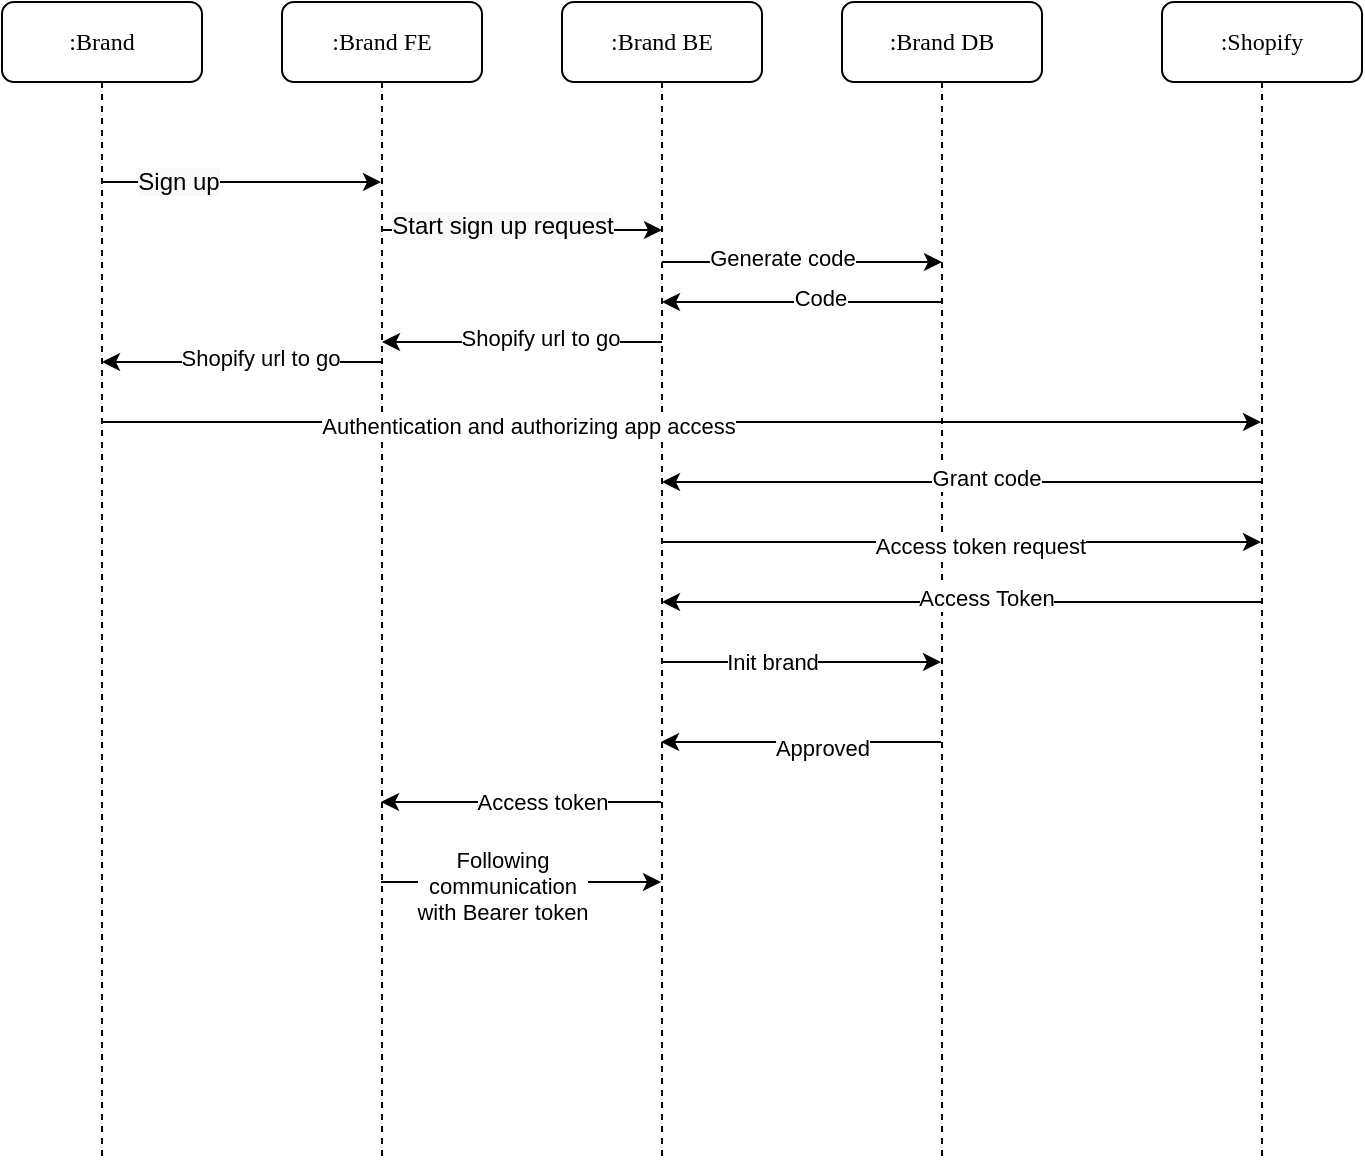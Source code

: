 <mxfile version="13.3.5"><diagram name="Page-1" id="13e1069c-82ec-6db2-03f1-153e76fe0fe0"><mxGraphModel dx="946" dy="565" grid="1" gridSize="10" guides="1" tooltips="1" connect="1" arrows="1" fold="1" page="1" pageScale="1" pageWidth="1100" pageHeight="850" background="#ffffff" math="0" shadow="0"><root><mxCell id="0"/><mxCell id="1" parent="0"/><mxCell id="7baba1c4bc27f4b0-2" value=":Brand FE" style="shape=umlLifeline;perimeter=lifelinePerimeter;whiteSpace=wrap;html=1;container=1;collapsible=0;recursiveResize=0;outlineConnect=0;rounded=1;shadow=0;comic=0;labelBackgroundColor=none;strokeWidth=1;fontFamily=Verdana;fontSize=12;align=center;" parent="1" vertex="1"><mxGeometry x="240" y="80" width="100" height="580" as="geometry"/></mxCell><mxCell id="7baba1c4bc27f4b0-3" value=":Brand BE" style="shape=umlLifeline;perimeter=lifelinePerimeter;whiteSpace=wrap;html=1;container=1;collapsible=0;recursiveResize=0;outlineConnect=0;rounded=1;shadow=0;comic=0;labelBackgroundColor=none;strokeWidth=1;fontFamily=Verdana;fontSize=12;align=center;" parent="1" vertex="1"><mxGeometry x="380" y="80" width="100" height="580" as="geometry"/></mxCell><mxCell id="7baba1c4bc27f4b0-4" value=":Brand DB" style="shape=umlLifeline;perimeter=lifelinePerimeter;whiteSpace=wrap;html=1;container=1;collapsible=0;recursiveResize=0;outlineConnect=0;rounded=1;shadow=0;comic=0;labelBackgroundColor=none;strokeWidth=1;fontFamily=Verdana;fontSize=12;align=center;" parent="1" vertex="1"><mxGeometry x="520" y="80" width="100" height="580" as="geometry"/></mxCell><mxCell id="7baba1c4bc27f4b0-5" value=":Shopify" style="shape=umlLifeline;perimeter=lifelinePerimeter;whiteSpace=wrap;html=1;container=1;collapsible=0;recursiveResize=0;outlineConnect=0;rounded=1;shadow=0;comic=0;labelBackgroundColor=none;strokeWidth=1;fontFamily=Verdana;fontSize=12;align=center;" parent="1" vertex="1"><mxGeometry x="680" y="80" width="100" height="580" as="geometry"/></mxCell><mxCell id="7baba1c4bc27f4b0-8" value=":Brand" style="shape=umlLifeline;perimeter=lifelinePerimeter;whiteSpace=wrap;html=1;container=1;collapsible=0;recursiveResize=0;outlineConnect=0;rounded=1;shadow=0;comic=0;labelBackgroundColor=none;strokeWidth=1;fontFamily=Verdana;fontSize=12;align=center;" parent="1" vertex="1"><mxGeometry x="100" y="80" width="100" height="580" as="geometry"/></mxCell><mxCell id="yyMV8PYOrmu4-O20U1TA-1" value="" style="endArrow=classic;html=1;" edge="1" parent="1" source="7baba1c4bc27f4b0-8" target="7baba1c4bc27f4b0-2"><mxGeometry width="50" height="50" relative="1" as="geometry"><mxPoint x="450" y="310" as="sourcePoint"/><mxPoint x="500" y="260" as="targetPoint"/><Array as="points"><mxPoint x="200" y="170"/></Array></mxGeometry></mxCell><mxCell id="yyMV8PYOrmu4-O20U1TA-11" value="&lt;span style=&quot;font-size: 12px ; background-color: rgb(248 , 249 , 250)&quot;&gt;Sign up&lt;/span&gt;" style="edgeLabel;html=1;align=center;verticalAlign=middle;resizable=0;points=[];" vertex="1" connectable="0" parent="yyMV8PYOrmu4-O20U1TA-1"><mxGeometry x="-0.279" y="-14" relative="1" as="geometry"><mxPoint x="-13" y="-14" as="offset"/></mxGeometry></mxCell><mxCell id="yyMV8PYOrmu4-O20U1TA-3" value="" style="endArrow=classic;html=1;" edge="1" parent="1"><mxGeometry width="50" height="50" relative="1" as="geometry"><mxPoint x="290" y="194" as="sourcePoint"/><mxPoint x="430" y="194" as="targetPoint"/><Array as="points"><mxPoint x="340.5" y="194"/></Array></mxGeometry></mxCell><mxCell id="yyMV8PYOrmu4-O20U1TA-10" value="&lt;span style=&quot;font-size: 12px ; background-color: rgb(248 , 249 , 250)&quot;&gt;Start sign up request&lt;/span&gt;" style="edgeLabel;html=1;align=center;verticalAlign=middle;resizable=0;points=[];" vertex="1" connectable="0" parent="yyMV8PYOrmu4-O20U1TA-3"><mxGeometry x="0.171" y="2" relative="1" as="geometry"><mxPoint x="-22" as="offset"/></mxGeometry></mxCell><mxCell id="yyMV8PYOrmu4-O20U1TA-8" value="" style="endArrow=classic;html=1;" edge="1" parent="1"><mxGeometry width="50" height="50" relative="1" as="geometry"><mxPoint x="430" y="210" as="sourcePoint"/><mxPoint x="570" y="210" as="targetPoint"/><Array as="points"/></mxGeometry></mxCell><mxCell id="yyMV8PYOrmu4-O20U1TA-12" value="Generate code" style="edgeLabel;html=1;align=center;verticalAlign=middle;resizable=0;points=[];" vertex="1" connectable="0" parent="yyMV8PYOrmu4-O20U1TA-8"><mxGeometry x="-0.243" y="2" relative="1" as="geometry"><mxPoint x="7" as="offset"/></mxGeometry></mxCell><mxCell id="yyMV8PYOrmu4-O20U1TA-13" value="" style="endArrow=classic;html=1;" edge="1" parent="1" source="7baba1c4bc27f4b0-4" target="7baba1c4bc27f4b0-3"><mxGeometry width="50" height="50" relative="1" as="geometry"><mxPoint x="450" y="310" as="sourcePoint"/><mxPoint x="500" y="260" as="targetPoint"/><Array as="points"><mxPoint x="490" y="230"/></Array></mxGeometry></mxCell><mxCell id="yyMV8PYOrmu4-O20U1TA-15" value="Code" style="edgeLabel;html=1;align=center;verticalAlign=middle;resizable=0;points=[];" vertex="1" connectable="0" parent="yyMV8PYOrmu4-O20U1TA-13"><mxGeometry x="0.136" y="-18" relative="1" as="geometry"><mxPoint x="18" y="16" as="offset"/></mxGeometry></mxCell><mxCell id="yyMV8PYOrmu4-O20U1TA-16" value="" style="endArrow=classic;html=1;" edge="1" parent="1"><mxGeometry width="50" height="50" relative="1" as="geometry"><mxPoint x="430" y="250" as="sourcePoint"/><mxPoint x="290" y="250" as="targetPoint"/><Array as="points"><mxPoint x="350.5" y="250"/></Array></mxGeometry></mxCell><mxCell id="yyMV8PYOrmu4-O20U1TA-17" value="Shopify url to go" style="edgeLabel;html=1;align=center;verticalAlign=middle;resizable=0;points=[];" vertex="1" connectable="0" parent="yyMV8PYOrmu4-O20U1TA-16"><mxGeometry x="0.136" y="-18" relative="1" as="geometry"><mxPoint x="18" y="16" as="offset"/></mxGeometry></mxCell><mxCell id="yyMV8PYOrmu4-O20U1TA-19" value="" style="endArrow=classic;html=1;" edge="1" parent="1"><mxGeometry width="50" height="50" relative="1" as="geometry"><mxPoint x="290" y="260" as="sourcePoint"/><mxPoint x="150" y="260" as="targetPoint"/><Array as="points"><mxPoint x="210.5" y="260"/></Array></mxGeometry></mxCell><mxCell id="yyMV8PYOrmu4-O20U1TA-20" value="Shopify url to go" style="edgeLabel;html=1;align=center;verticalAlign=middle;resizable=0;points=[];" vertex="1" connectable="0" parent="yyMV8PYOrmu4-O20U1TA-19"><mxGeometry x="0.136" y="-18" relative="1" as="geometry"><mxPoint x="18" y="16" as="offset"/></mxGeometry></mxCell><mxCell id="yyMV8PYOrmu4-O20U1TA-21" value="" style="endArrow=classic;html=1;" edge="1" parent="1" source="7baba1c4bc27f4b0-8" target="7baba1c4bc27f4b0-5"><mxGeometry width="50" height="50" relative="1" as="geometry"><mxPoint x="450" y="310" as="sourcePoint"/><mxPoint x="500" y="260" as="targetPoint"/><Array as="points"><mxPoint x="350" y="290"/></Array></mxGeometry></mxCell><mxCell id="yyMV8PYOrmu4-O20U1TA-24" value="Authentication and authorizing app access" style="edgeLabel;html=1;align=center;verticalAlign=middle;resizable=0;points=[];" vertex="1" connectable="0" parent="yyMV8PYOrmu4-O20U1TA-21"><mxGeometry x="-0.267" y="-2" relative="1" as="geometry"><mxPoint as="offset"/></mxGeometry></mxCell><mxCell id="yyMV8PYOrmu4-O20U1TA-25" value="" style="endArrow=classic;html=1;" edge="1" parent="1" source="7baba1c4bc27f4b0-5" target="7baba1c4bc27f4b0-3"><mxGeometry width="50" height="50" relative="1" as="geometry"><mxPoint x="450" y="310" as="sourcePoint"/><mxPoint x="500" y="260" as="targetPoint"/><Array as="points"><mxPoint x="620" y="320"/></Array></mxGeometry></mxCell><mxCell id="yyMV8PYOrmu4-O20U1TA-27" value="Grant code" style="edgeLabel;html=1;align=center;verticalAlign=middle;resizable=0;points=[];" vertex="1" connectable="0" parent="yyMV8PYOrmu4-O20U1TA-25"><mxGeometry x="-0.077" y="-2" relative="1" as="geometry"><mxPoint as="offset"/></mxGeometry></mxCell><mxCell id="yyMV8PYOrmu4-O20U1TA-28" value="" style="endArrow=classic;html=1;" edge="1" parent="1" source="7baba1c4bc27f4b0-3" target="7baba1c4bc27f4b0-4"><mxGeometry width="50" height="50" relative="1" as="geometry"><mxPoint x="430" y="440" as="sourcePoint"/><mxPoint x="480" y="390" as="targetPoint"/><Array as="points"><mxPoint x="530" y="410"/></Array></mxGeometry></mxCell><mxCell id="yyMV8PYOrmu4-O20U1TA-45" value="Init brand" style="edgeLabel;html=1;align=center;verticalAlign=middle;resizable=0;points=[];" vertex="1" connectable="0" parent="yyMV8PYOrmu4-O20U1TA-28"><mxGeometry x="-0.221" relative="1" as="geometry"><mxPoint as="offset"/></mxGeometry></mxCell><mxCell id="yyMV8PYOrmu4-O20U1TA-31" value="" style="endArrow=classic;html=1;" edge="1" parent="1"><mxGeometry width="50" height="50" relative="1" as="geometry"><mxPoint x="569.5" y="450" as="sourcePoint"/><mxPoint x="429.5" y="450" as="targetPoint"/><Array as="points"><mxPoint x="490" y="450"/></Array></mxGeometry></mxCell><mxCell id="yyMV8PYOrmu4-O20U1TA-44" value="Approved" style="edgeLabel;html=1;align=center;verticalAlign=middle;resizable=0;points=[];" vertex="1" connectable="0" parent="yyMV8PYOrmu4-O20U1TA-31"><mxGeometry x="0.136" y="20" relative="1" as="geometry"><mxPoint x="20" y="-17" as="offset"/></mxGeometry></mxCell><mxCell id="yyMV8PYOrmu4-O20U1TA-33" value="" style="endArrow=classic;html=1;" edge="1" parent="1"><mxGeometry width="50" height="50" relative="1" as="geometry"><mxPoint x="429.5" y="480" as="sourcePoint"/><mxPoint x="289.5" y="480" as="targetPoint"/><Array as="points"><mxPoint x="380" y="480"/></Array></mxGeometry></mxCell><mxCell id="yyMV8PYOrmu4-O20U1TA-34" value="Access token" style="edgeLabel;html=1;align=center;verticalAlign=middle;resizable=0;points=[];" vertex="1" connectable="0" parent="yyMV8PYOrmu4-O20U1TA-33"><mxGeometry x="0.136" y="3" relative="1" as="geometry"><mxPoint x="19.5" y="-3" as="offset"/></mxGeometry></mxCell><mxCell id="yyMV8PYOrmu4-O20U1TA-35" value="" style="endArrow=classic;html=1;" edge="1" parent="1"><mxGeometry width="50" height="50" relative="1" as="geometry"><mxPoint x="289.5" y="520" as="sourcePoint"/><mxPoint x="429.5" y="520" as="targetPoint"/><Array as="points"><mxPoint x="380" y="520"/></Array></mxGeometry></mxCell><mxCell id="yyMV8PYOrmu4-O20U1TA-38" value="Following &lt;br&gt;communication&lt;br&gt;with Bearer token" style="edgeLabel;html=1;align=center;verticalAlign=middle;resizable=0;points=[];" vertex="1" connectable="0" parent="yyMV8PYOrmu4-O20U1TA-35"><mxGeometry x="0.293" y="-54" relative="1" as="geometry"><mxPoint x="-30.5" y="-52" as="offset"/></mxGeometry></mxCell><mxCell id="yyMV8PYOrmu4-O20U1TA-46" value="" style="endArrow=classic;html=1;" edge="1" parent="1" source="7baba1c4bc27f4b0-3" target="7baba1c4bc27f4b0-5"><mxGeometry width="50" height="50" relative="1" as="geometry"><mxPoint x="440" y="440" as="sourcePoint"/><mxPoint x="490" y="390" as="targetPoint"/><Array as="points"><mxPoint x="640" y="350"/></Array></mxGeometry></mxCell><mxCell id="yyMV8PYOrmu4-O20U1TA-47" value="Access token request" style="edgeLabel;html=1;align=center;verticalAlign=middle;resizable=0;points=[];" vertex="1" connectable="0" parent="yyMV8PYOrmu4-O20U1TA-46"><mxGeometry x="0.403" y="-52" relative="1" as="geometry"><mxPoint x="-51" y="-50" as="offset"/></mxGeometry></mxCell><mxCell id="yyMV8PYOrmu4-O20U1TA-48" value="" style="endArrow=classic;html=1;" edge="1" parent="1"><mxGeometry width="50" height="50" relative="1" as="geometry"><mxPoint x="730" y="380" as="sourcePoint"/><mxPoint x="430" y="380" as="targetPoint"/><Array as="points"><mxPoint x="620.5" y="380"/></Array></mxGeometry></mxCell><mxCell id="yyMV8PYOrmu4-O20U1TA-49" value="Access Token" style="edgeLabel;html=1;align=center;verticalAlign=middle;resizable=0;points=[];" vertex="1" connectable="0" parent="yyMV8PYOrmu4-O20U1TA-48"><mxGeometry x="-0.077" y="-2" relative="1" as="geometry"><mxPoint as="offset"/></mxGeometry></mxCell></root></mxGraphModel></diagram></mxfile>